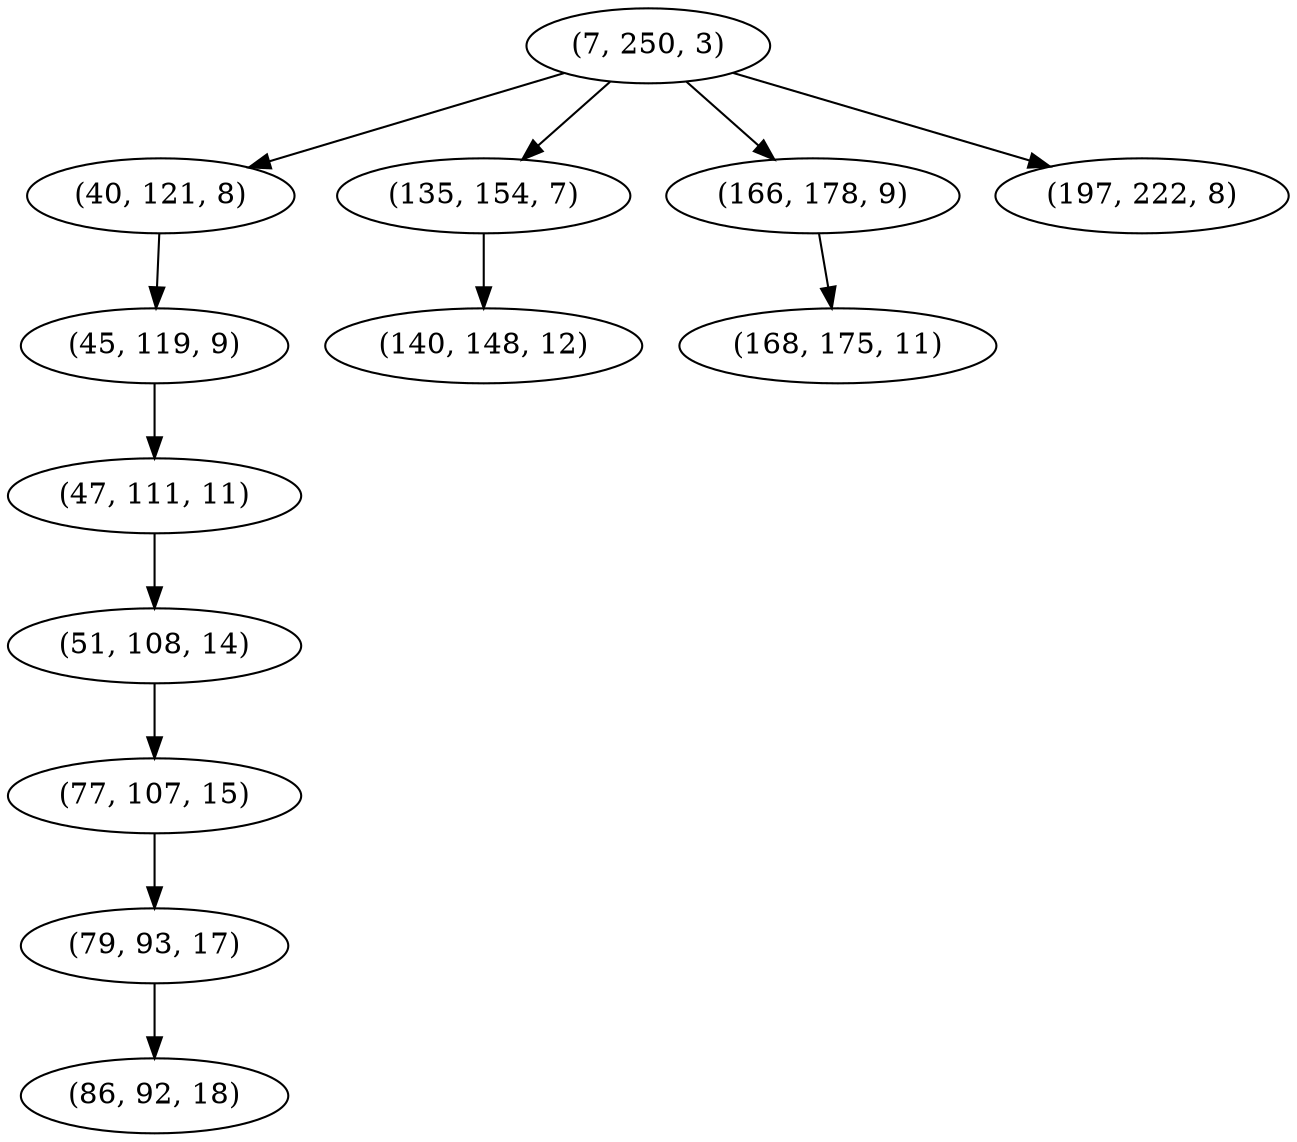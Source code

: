digraph tree {
    "(7, 250, 3)";
    "(40, 121, 8)";
    "(45, 119, 9)";
    "(47, 111, 11)";
    "(51, 108, 14)";
    "(77, 107, 15)";
    "(79, 93, 17)";
    "(86, 92, 18)";
    "(135, 154, 7)";
    "(140, 148, 12)";
    "(166, 178, 9)";
    "(168, 175, 11)";
    "(197, 222, 8)";
    "(7, 250, 3)" -> "(40, 121, 8)";
    "(7, 250, 3)" -> "(135, 154, 7)";
    "(7, 250, 3)" -> "(166, 178, 9)";
    "(7, 250, 3)" -> "(197, 222, 8)";
    "(40, 121, 8)" -> "(45, 119, 9)";
    "(45, 119, 9)" -> "(47, 111, 11)";
    "(47, 111, 11)" -> "(51, 108, 14)";
    "(51, 108, 14)" -> "(77, 107, 15)";
    "(77, 107, 15)" -> "(79, 93, 17)";
    "(79, 93, 17)" -> "(86, 92, 18)";
    "(135, 154, 7)" -> "(140, 148, 12)";
    "(166, 178, 9)" -> "(168, 175, 11)";
}
